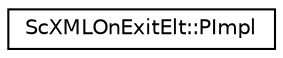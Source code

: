 digraph "Graphical Class Hierarchy"
{
 // LATEX_PDF_SIZE
  edge [fontname="Helvetica",fontsize="10",labelfontname="Helvetica",labelfontsize="10"];
  node [fontname="Helvetica",fontsize="10",shape=record];
  rankdir="LR";
  Node0 [label="ScXMLOnExitElt::PImpl",height=0.2,width=0.4,color="black", fillcolor="white", style="filled",URL="$classScXMLOnExitElt_1_1PImpl.html",tooltip=" "];
}
